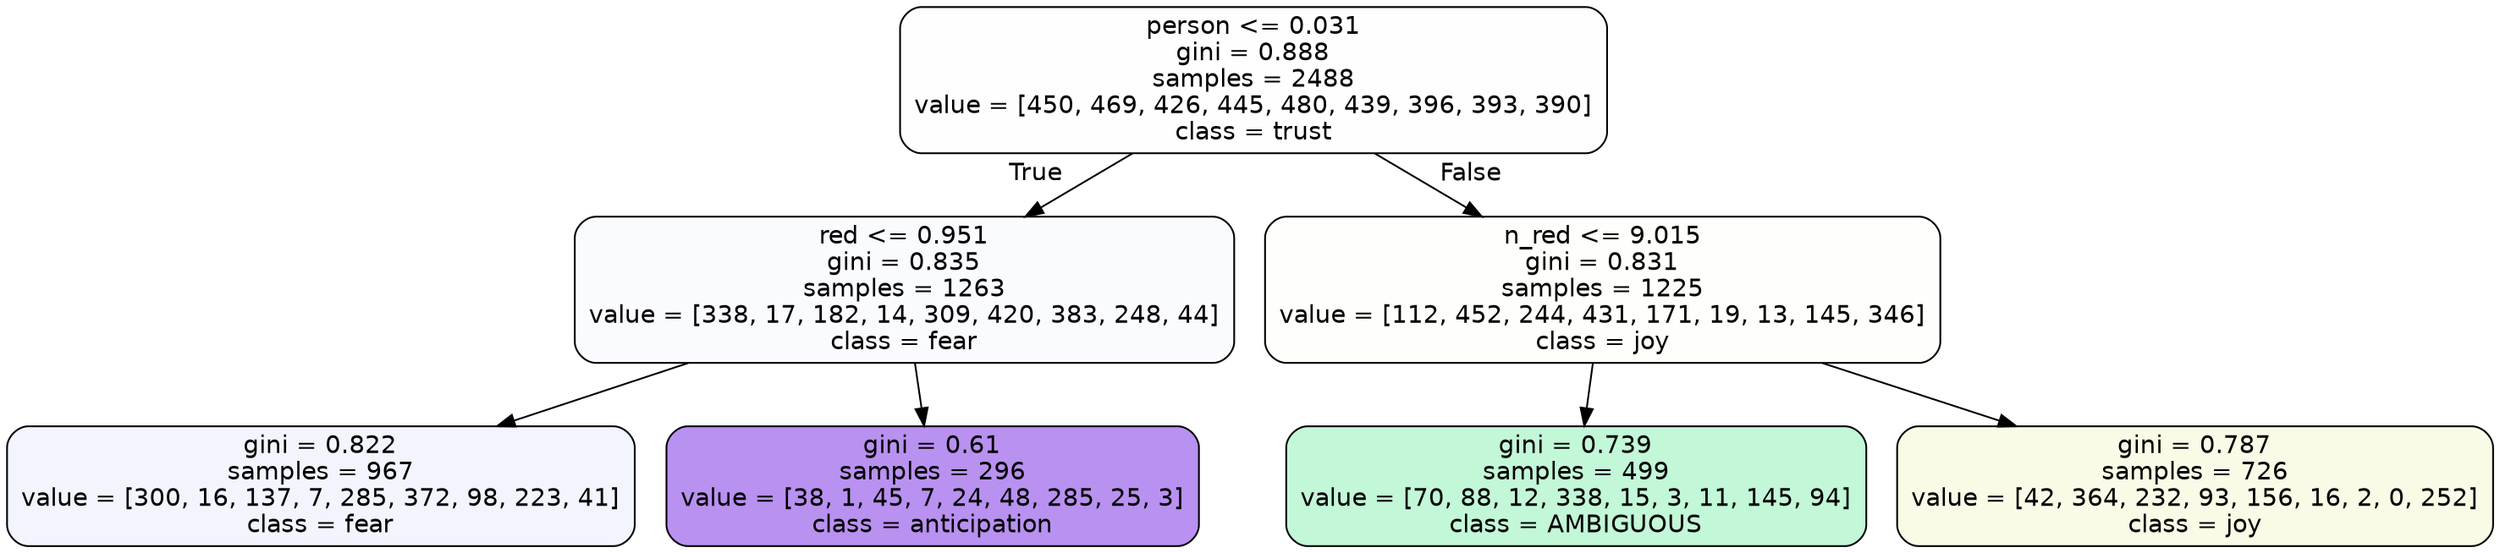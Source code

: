 digraph Tree {
node [shape=box, style="filled, rounded", color="black", fontname=helvetica] ;
edge [fontname=helvetica] ;
0 [label="person <= 0.031\ngini = 0.888\nsamples = 2488\nvalue = [450, 469, 426, 445, 480, 439, 396, 393, 390]\nclass = trust", fillcolor="#39d7e501"] ;
1 [label="red <= 0.951\ngini = 0.835\nsamples = 1263\nvalue = [338, 17, 182, 14, 309, 420, 383, 248, 44]\nclass = fear", fillcolor="#3964e506"] ;
0 -> 1 [labeldistance=2.5, labelangle=45, headlabel="True"] ;
2 [label="gini = 0.822\nsamples = 967\nvalue = [300, 16, 137, 7, 285, 372, 98, 223, 41]\nclass = fear", fillcolor="#3964e510"] ;
1 -> 2 ;
3 [label="gini = 0.61\nsamples = 296\nvalue = [38, 1, 45, 7, 24, 48, 285, 25, 3]\nclass = anticipation", fillcolor="#8139e58d"] ;
1 -> 3 ;
4 [label="n_red <= 9.015\ngini = 0.831\nsamples = 1225\nvalue = [112, 452, 244, 431, 171, 19, 13, 145, 346]\nclass = joy", fillcolor="#d7e53904"] ;
0 -> 4 [labeldistance=2.5, labelangle=-45, headlabel="False"] ;
5 [label="gini = 0.739\nsamples = 499\nvalue = [70, 88, 12, 338, 15, 3, 11, 145, 94]\nclass = AMBIGUOUS", fillcolor="#39e5814e"] ;
4 -> 5 ;
6 [label="gini = 0.787\nsamples = 726\nvalue = [42, 364, 232, 93, 156, 16, 2, 0, 252]\nclass = joy", fillcolor="#d7e53920"] ;
4 -> 6 ;
}
